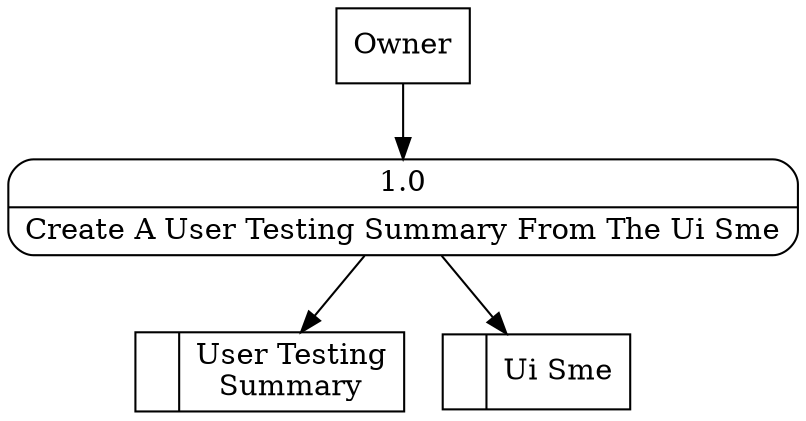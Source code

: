 digraph dfd2{ 
node[shape=record]
200 [label="<f0>  |<f1> User Testing\nSummary " ];
201 [label="<f0>  |<f1> Ui Sme " ];
202 [label="Owner" shape=box];
203 [label="{<f0> 1.0|<f1> Create A User Testing Summary From The Ui Sme }" shape=Mrecord];
202 -> 203
203 -> 200
203 -> 201
}